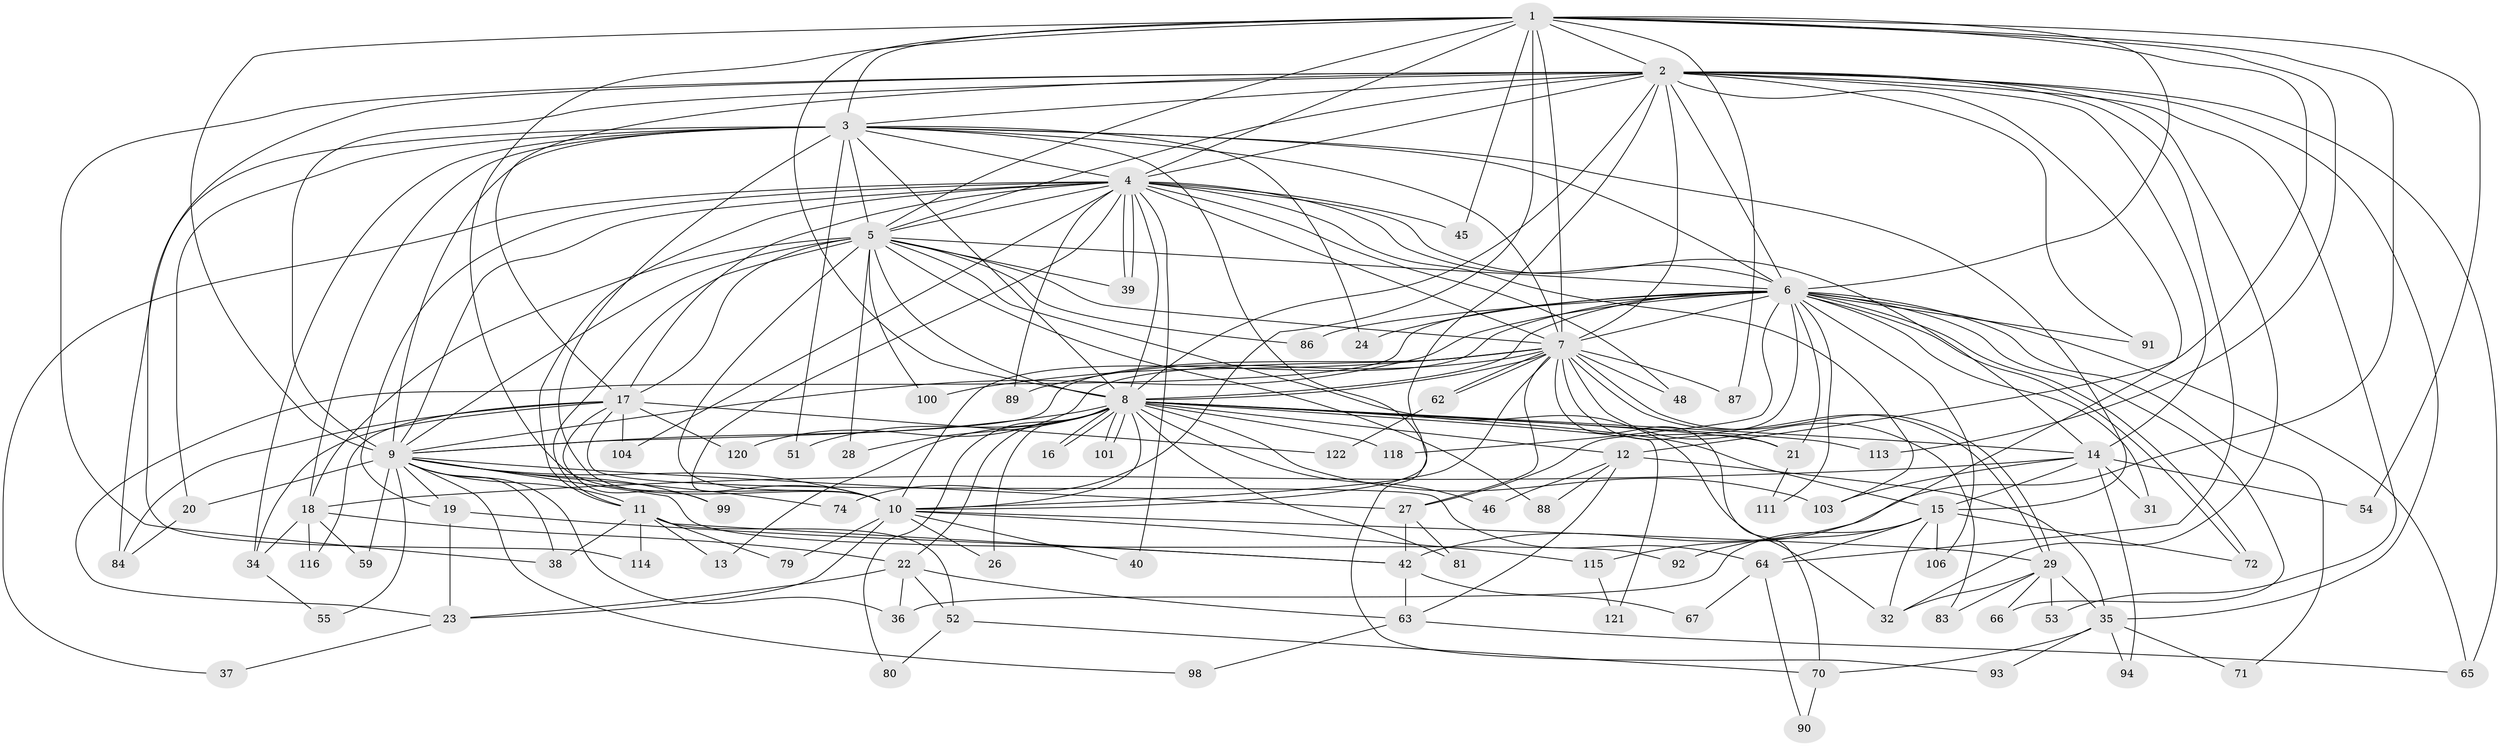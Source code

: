 // Generated by graph-tools (version 1.1) at 2025/23/03/03/25 07:23:39]
// undirected, 87 vertices, 225 edges
graph export_dot {
graph [start="1"]
  node [color=gray90,style=filled];
  1 [super="+96"];
  2 [super="+76"];
  3 [super="+50"];
  4 [super="+73"];
  5 [super="+60"];
  6 [super="+110"];
  7 [super="+82"];
  8 [super="+56"];
  9 [super="+102"];
  10 [super="+33"];
  11 [super="+68"];
  12;
  13;
  14 [super="+43"];
  15 [super="+105"];
  16;
  17 [super="+44"];
  18 [super="+77"];
  19 [super="+58"];
  20;
  21;
  22 [super="+30"];
  23 [super="+25"];
  24;
  26;
  27 [super="+49"];
  28;
  29 [super="+61"];
  31;
  32 [super="+41"];
  34 [super="+75"];
  35 [super="+47"];
  36;
  37;
  38 [super="+85"];
  39 [super="+108"];
  40;
  42 [super="+57"];
  45;
  46 [super="+69"];
  48;
  51;
  52 [super="+97"];
  53;
  54;
  55;
  59;
  62;
  63 [super="+95"];
  64 [super="+112"];
  65;
  66;
  67;
  70 [super="+78"];
  71;
  72 [super="+117"];
  74;
  79;
  80;
  81;
  83;
  84 [super="+109"];
  86;
  87;
  88;
  89;
  90;
  91;
  92;
  93;
  94;
  98;
  99;
  100 [super="+119"];
  101;
  103 [super="+107"];
  104;
  106;
  111;
  113;
  114;
  115;
  116;
  118;
  120;
  121;
  122;
  1 -- 2;
  1 -- 3;
  1 -- 4;
  1 -- 5;
  1 -- 6;
  1 -- 7;
  1 -- 8;
  1 -- 9;
  1 -- 10 [weight=2];
  1 -- 12;
  1 -- 45;
  1 -- 54;
  1 -- 74;
  1 -- 87;
  1 -- 113;
  1 -- 42;
  2 -- 3;
  2 -- 4;
  2 -- 5;
  2 -- 6;
  2 -- 7;
  2 -- 8;
  2 -- 9;
  2 -- 10;
  2 -- 17;
  2 -- 32;
  2 -- 35;
  2 -- 53;
  2 -- 64;
  2 -- 91;
  2 -- 114;
  2 -- 38;
  2 -- 65;
  2 -- 115;
  2 -- 14;
  3 -- 4;
  3 -- 5;
  3 -- 6;
  3 -- 7;
  3 -- 8;
  3 -- 9;
  3 -- 10;
  3 -- 18;
  3 -- 20;
  3 -- 24;
  3 -- 34;
  3 -- 51;
  3 -- 84;
  3 -- 93;
  3 -- 15;
  4 -- 5;
  4 -- 6;
  4 -- 7;
  4 -- 8;
  4 -- 9;
  4 -- 10 [weight=2];
  4 -- 14;
  4 -- 19;
  4 -- 37;
  4 -- 39;
  4 -- 39;
  4 -- 40;
  4 -- 45;
  4 -- 48;
  4 -- 103;
  4 -- 104;
  4 -- 89;
  4 -- 17;
  4 -- 11;
  5 -- 6;
  5 -- 7 [weight=2];
  5 -- 8;
  5 -- 9;
  5 -- 10;
  5 -- 11;
  5 -- 17;
  5 -- 18;
  5 -- 28;
  5 -- 86;
  5 -- 88;
  5 -- 100 [weight=2];
  5 -- 39;
  5 -- 32;
  6 -- 7;
  6 -- 8;
  6 -- 9 [weight=2];
  6 -- 10;
  6 -- 21;
  6 -- 23;
  6 -- 24;
  6 -- 27;
  6 -- 31;
  6 -- 65;
  6 -- 66;
  6 -- 71;
  6 -- 72;
  6 -- 72;
  6 -- 86;
  6 -- 91;
  6 -- 106;
  6 -- 118;
  6 -- 111;
  7 -- 8;
  7 -- 9;
  7 -- 10;
  7 -- 21;
  7 -- 29;
  7 -- 29;
  7 -- 48;
  7 -- 62;
  7 -- 62;
  7 -- 87;
  7 -- 89;
  7 -- 100;
  7 -- 120;
  7 -- 83;
  7 -- 27;
  7 -- 70;
  8 -- 9;
  8 -- 10;
  8 -- 12;
  8 -- 13;
  8 -- 14;
  8 -- 15;
  8 -- 16;
  8 -- 16;
  8 -- 22;
  8 -- 26;
  8 -- 28;
  8 -- 46;
  8 -- 51;
  8 -- 80;
  8 -- 81;
  8 -- 101;
  8 -- 101;
  8 -- 113;
  8 -- 118;
  8 -- 121;
  8 -- 103;
  8 -- 21;
  9 -- 10;
  9 -- 11;
  9 -- 19;
  9 -- 20;
  9 -- 27;
  9 -- 36;
  9 -- 38;
  9 -- 55;
  9 -- 59;
  9 -- 74;
  9 -- 92;
  9 -- 98;
  9 -- 99;
  10 -- 26;
  10 -- 40;
  10 -- 79;
  10 -- 115;
  10 -- 29;
  10 -- 23;
  11 -- 13;
  11 -- 38;
  11 -- 42;
  11 -- 52 [weight=2];
  11 -- 114;
  11 -- 79;
  12 -- 35;
  12 -- 46 [weight=2];
  12 -- 63;
  12 -- 88;
  14 -- 15;
  14 -- 31;
  14 -- 54;
  14 -- 103;
  14 -- 94;
  14 -- 18;
  15 -- 32;
  15 -- 92;
  15 -- 106;
  15 -- 72;
  15 -- 64;
  15 -- 36;
  17 -- 64;
  17 -- 99;
  17 -- 104;
  17 -- 116;
  17 -- 120;
  17 -- 122;
  17 -- 84;
  17 -- 34;
  18 -- 22;
  18 -- 34;
  18 -- 59;
  18 -- 116;
  19 -- 23;
  19 -- 42;
  20 -- 84;
  21 -- 111;
  22 -- 36;
  22 -- 52;
  22 -- 63;
  22 -- 23;
  23 -- 37;
  27 -- 42;
  27 -- 81;
  29 -- 53;
  29 -- 66;
  29 -- 83;
  29 -- 35;
  29 -- 32;
  34 -- 55;
  35 -- 71;
  35 -- 93;
  35 -- 70;
  35 -- 94;
  42 -- 67;
  42 -- 63;
  52 -- 70;
  52 -- 80;
  62 -- 122;
  63 -- 65;
  63 -- 98;
  64 -- 67;
  64 -- 90;
  70 -- 90;
  115 -- 121;
}
